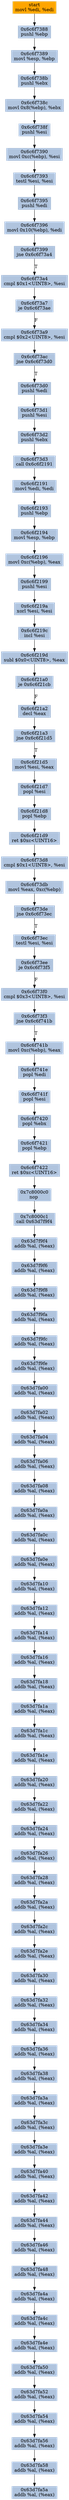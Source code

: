 digraph G {
node[shape=rectangle,style=filled,fillcolor=lightsteelblue,color=lightsteelblue]
bgcolor="transparent"
a0x6c6f7386movl_edi_edi[label="start\nmovl %edi, %edi",color="lightgrey",fillcolor="orange"];
a0x6c6f7388pushl_ebp[label="0x6c6f7388\npushl %ebp"];
a0x6c6f7389movl_esp_ebp[label="0x6c6f7389\nmovl %esp, %ebp"];
a0x6c6f738bpushl_ebx[label="0x6c6f738b\npushl %ebx"];
a0x6c6f738cmovl_0x8ebp__ebx[label="0x6c6f738c\nmovl 0x8(%ebp), %ebx"];
a0x6c6f738fpushl_esi[label="0x6c6f738f\npushl %esi"];
a0x6c6f7390movl_0xcebp__esi[label="0x6c6f7390\nmovl 0xc(%ebp), %esi"];
a0x6c6f7393testl_esi_esi[label="0x6c6f7393\ntestl %esi, %esi"];
a0x6c6f7395pushl_edi[label="0x6c6f7395\npushl %edi"];
a0x6c6f7396movl_0x10ebp__edi[label="0x6c6f7396\nmovl 0x10(%ebp), %edi"];
a0x6c6f7399jne_0x6c6f73a4[label="0x6c6f7399\njne 0x6c6f73a4"];
a0x6c6f73a4cmpl_0x1UINT8_esi[label="0x6c6f73a4\ncmpl $0x1<UINT8>, %esi"];
a0x6c6f73a7je_0x6c6f73ae[label="0x6c6f73a7\nje 0x6c6f73ae"];
a0x6c6f73a9cmpl_0x2UINT8_esi[label="0x6c6f73a9\ncmpl $0x2<UINT8>, %esi"];
a0x6c6f73acjne_0x6c6f73d0[label="0x6c6f73ac\njne 0x6c6f73d0"];
a0x6c6f73d0pushl_edi[label="0x6c6f73d0\npushl %edi"];
a0x6c6f73d1pushl_esi[label="0x6c6f73d1\npushl %esi"];
a0x6c6f73d2pushl_ebx[label="0x6c6f73d2\npushl %ebx"];
a0x6c6f73d3call_0x6c6f2191[label="0x6c6f73d3\ncall 0x6c6f2191"];
a0x6c6f2191movl_edi_edi[label="0x6c6f2191\nmovl %edi, %edi"];
a0x6c6f2193pushl_ebp[label="0x6c6f2193\npushl %ebp"];
a0x6c6f2194movl_esp_ebp[label="0x6c6f2194\nmovl %esp, %ebp"];
a0x6c6f2196movl_0xcebp__eax[label="0x6c6f2196\nmovl 0xc(%ebp), %eax"];
a0x6c6f2199pushl_esi[label="0x6c6f2199\npushl %esi"];
a0x6c6f219axorl_esi_esi[label="0x6c6f219a\nxorl %esi, %esi"];
a0x6c6f219cincl_esi[label="0x6c6f219c\nincl %esi"];
a0x6c6f219dsubl_0x0UINT8_eax[label="0x6c6f219d\nsubl $0x0<UINT8>, %eax"];
a0x6c6f21a0je_0x6c6f21cb[label="0x6c6f21a0\nje 0x6c6f21cb"];
a0x6c6f21a2decl_eax[label="0x6c6f21a2\ndecl %eax"];
a0x6c6f21a3jne_0x6c6f21d5[label="0x6c6f21a3\njne 0x6c6f21d5"];
a0x6c6f21d5movl_esi_eax[label="0x6c6f21d5\nmovl %esi, %eax"];
a0x6c6f21d7popl_esi[label="0x6c6f21d7\npopl %esi"];
a0x6c6f21d8popl_ebp[label="0x6c6f21d8\npopl %ebp"];
a0x6c6f21d9ret_0xcUINT16[label="0x6c6f21d9\nret $0xc<UINT16>"];
a0x6c6f73d8cmpl_0x1UINT8_esi[label="0x6c6f73d8\ncmpl $0x1<UINT8>, %esi"];
a0x6c6f73dbmovl_eax_0xcebp_[label="0x6c6f73db\nmovl %eax, 0xc(%ebp)"];
a0x6c6f73dejne_0x6c6f73ec[label="0x6c6f73de\njne 0x6c6f73ec"];
a0x6c6f73ectestl_esi_esi[label="0x6c6f73ec\ntestl %esi, %esi"];
a0x6c6f73eeje_0x6c6f73f5[label="0x6c6f73ee\nje 0x6c6f73f5"];
a0x6c6f73f0cmpl_0x3UINT8_esi[label="0x6c6f73f0\ncmpl $0x3<UINT8>, %esi"];
a0x6c6f73f3jne_0x6c6f741b[label="0x6c6f73f3\njne 0x6c6f741b"];
a0x6c6f741bmovl_0xcebp__eax[label="0x6c6f741b\nmovl 0xc(%ebp), %eax"];
a0x6c6f741epopl_edi[label="0x6c6f741e\npopl %edi"];
a0x6c6f741fpopl_esi[label="0x6c6f741f\npopl %esi"];
a0x6c6f7420popl_ebx[label="0x6c6f7420\npopl %ebx"];
a0x6c6f7421popl_ebp[label="0x6c6f7421\npopl %ebp"];
a0x6c6f7422ret_0xcUINT16[label="0x6c6f7422\nret $0xc<UINT16>"];
a0x7c8000c0nop_[label="0x7c8000c0\nnop "];
a0x7c8000c1call_0x63d7f9f4[label="0x7c8000c1\ncall 0x63d7f9f4"];
a0x63d7f9f4addb_al_eax_[label="0x63d7f9f4\naddb %al, (%eax)"];
a0x63d7f9f6addb_al_eax_[label="0x63d7f9f6\naddb %al, (%eax)"];
a0x63d7f9f8addb_al_eax_[label="0x63d7f9f8\naddb %al, (%eax)"];
a0x63d7f9faaddb_al_eax_[label="0x63d7f9fa\naddb %al, (%eax)"];
a0x63d7f9fcaddb_al_eax_[label="0x63d7f9fc\naddb %al, (%eax)"];
a0x63d7f9feaddb_al_eax_[label="0x63d7f9fe\naddb %al, (%eax)"];
a0x63d7fa00addb_al_eax_[label="0x63d7fa00\naddb %al, (%eax)"];
a0x63d7fa02addb_al_eax_[label="0x63d7fa02\naddb %al, (%eax)"];
a0x63d7fa04addb_al_eax_[label="0x63d7fa04\naddb %al, (%eax)"];
a0x63d7fa06addb_al_eax_[label="0x63d7fa06\naddb %al, (%eax)"];
a0x63d7fa08addb_al_eax_[label="0x63d7fa08\naddb %al, (%eax)"];
a0x63d7fa0aaddb_al_eax_[label="0x63d7fa0a\naddb %al, (%eax)"];
a0x63d7fa0caddb_al_eax_[label="0x63d7fa0c\naddb %al, (%eax)"];
a0x63d7fa0eaddb_al_eax_[label="0x63d7fa0e\naddb %al, (%eax)"];
a0x63d7fa10addb_al_eax_[label="0x63d7fa10\naddb %al, (%eax)"];
a0x63d7fa12addb_al_eax_[label="0x63d7fa12\naddb %al, (%eax)"];
a0x63d7fa14addb_al_eax_[label="0x63d7fa14\naddb %al, (%eax)"];
a0x63d7fa16addb_al_eax_[label="0x63d7fa16\naddb %al, (%eax)"];
a0x63d7fa18addb_al_eax_[label="0x63d7fa18\naddb %al, (%eax)"];
a0x63d7fa1aaddb_al_eax_[label="0x63d7fa1a\naddb %al, (%eax)"];
a0x63d7fa1caddb_al_eax_[label="0x63d7fa1c\naddb %al, (%eax)"];
a0x63d7fa1eaddb_al_eax_[label="0x63d7fa1e\naddb %al, (%eax)"];
a0x63d7fa20addb_al_eax_[label="0x63d7fa20\naddb %al, (%eax)"];
a0x63d7fa22addb_al_eax_[label="0x63d7fa22\naddb %al, (%eax)"];
a0x63d7fa24addb_al_eax_[label="0x63d7fa24\naddb %al, (%eax)"];
a0x63d7fa26addb_al_eax_[label="0x63d7fa26\naddb %al, (%eax)"];
a0x63d7fa28addb_al_eax_[label="0x63d7fa28\naddb %al, (%eax)"];
a0x63d7fa2aaddb_al_eax_[label="0x63d7fa2a\naddb %al, (%eax)"];
a0x63d7fa2caddb_al_eax_[label="0x63d7fa2c\naddb %al, (%eax)"];
a0x63d7fa2eaddb_al_eax_[label="0x63d7fa2e\naddb %al, (%eax)"];
a0x63d7fa30addb_al_eax_[label="0x63d7fa30\naddb %al, (%eax)"];
a0x63d7fa32addb_al_eax_[label="0x63d7fa32\naddb %al, (%eax)"];
a0x63d7fa34addb_al_eax_[label="0x63d7fa34\naddb %al, (%eax)"];
a0x63d7fa36addb_al_eax_[label="0x63d7fa36\naddb %al, (%eax)"];
a0x63d7fa38addb_al_eax_[label="0x63d7fa38\naddb %al, (%eax)"];
a0x63d7fa3aaddb_al_eax_[label="0x63d7fa3a\naddb %al, (%eax)"];
a0x63d7fa3caddb_al_eax_[label="0x63d7fa3c\naddb %al, (%eax)"];
a0x63d7fa3eaddb_al_eax_[label="0x63d7fa3e\naddb %al, (%eax)"];
a0x63d7fa40addb_al_eax_[label="0x63d7fa40\naddb %al, (%eax)"];
a0x63d7fa42addb_al_eax_[label="0x63d7fa42\naddb %al, (%eax)"];
a0x63d7fa44addb_al_eax_[label="0x63d7fa44\naddb %al, (%eax)"];
a0x63d7fa46addb_al_eax_[label="0x63d7fa46\naddb %al, (%eax)"];
a0x63d7fa48addb_al_eax_[label="0x63d7fa48\naddb %al, (%eax)"];
a0x63d7fa4aaddb_al_eax_[label="0x63d7fa4a\naddb %al, (%eax)"];
a0x63d7fa4caddb_al_eax_[label="0x63d7fa4c\naddb %al, (%eax)"];
a0x63d7fa4eaddb_al_eax_[label="0x63d7fa4e\naddb %al, (%eax)"];
a0x63d7fa50addb_al_eax_[label="0x63d7fa50\naddb %al, (%eax)"];
a0x63d7fa52addb_al_eax_[label="0x63d7fa52\naddb %al, (%eax)"];
a0x63d7fa54addb_al_eax_[label="0x63d7fa54\naddb %al, (%eax)"];
a0x63d7fa56addb_al_eax_[label="0x63d7fa56\naddb %al, (%eax)"];
a0x63d7fa58addb_al_eax_[label="0x63d7fa58\naddb %al, (%eax)"];
a0x63d7fa5aaddb_al_eax_[label="0x63d7fa5a\naddb %al, (%eax)"];
a0x6c6f7386movl_edi_edi -> a0x6c6f7388pushl_ebp [color="#000000"];
a0x6c6f7388pushl_ebp -> a0x6c6f7389movl_esp_ebp [color="#000000"];
a0x6c6f7389movl_esp_ebp -> a0x6c6f738bpushl_ebx [color="#000000"];
a0x6c6f738bpushl_ebx -> a0x6c6f738cmovl_0x8ebp__ebx [color="#000000"];
a0x6c6f738cmovl_0x8ebp__ebx -> a0x6c6f738fpushl_esi [color="#000000"];
a0x6c6f738fpushl_esi -> a0x6c6f7390movl_0xcebp__esi [color="#000000"];
a0x6c6f7390movl_0xcebp__esi -> a0x6c6f7393testl_esi_esi [color="#000000"];
a0x6c6f7393testl_esi_esi -> a0x6c6f7395pushl_edi [color="#000000"];
a0x6c6f7395pushl_edi -> a0x6c6f7396movl_0x10ebp__edi [color="#000000"];
a0x6c6f7396movl_0x10ebp__edi -> a0x6c6f7399jne_0x6c6f73a4 [color="#000000"];
a0x6c6f7399jne_0x6c6f73a4 -> a0x6c6f73a4cmpl_0x1UINT8_esi [color="#000000",label="T"];
a0x6c6f73a4cmpl_0x1UINT8_esi -> a0x6c6f73a7je_0x6c6f73ae [color="#000000"];
a0x6c6f73a7je_0x6c6f73ae -> a0x6c6f73a9cmpl_0x2UINT8_esi [color="#000000",label="F"];
a0x6c6f73a9cmpl_0x2UINT8_esi -> a0x6c6f73acjne_0x6c6f73d0 [color="#000000"];
a0x6c6f73acjne_0x6c6f73d0 -> a0x6c6f73d0pushl_edi [color="#000000",label="T"];
a0x6c6f73d0pushl_edi -> a0x6c6f73d1pushl_esi [color="#000000"];
a0x6c6f73d1pushl_esi -> a0x6c6f73d2pushl_ebx [color="#000000"];
a0x6c6f73d2pushl_ebx -> a0x6c6f73d3call_0x6c6f2191 [color="#000000"];
a0x6c6f73d3call_0x6c6f2191 -> a0x6c6f2191movl_edi_edi [color="#000000"];
a0x6c6f2191movl_edi_edi -> a0x6c6f2193pushl_ebp [color="#000000"];
a0x6c6f2193pushl_ebp -> a0x6c6f2194movl_esp_ebp [color="#000000"];
a0x6c6f2194movl_esp_ebp -> a0x6c6f2196movl_0xcebp__eax [color="#000000"];
a0x6c6f2196movl_0xcebp__eax -> a0x6c6f2199pushl_esi [color="#000000"];
a0x6c6f2199pushl_esi -> a0x6c6f219axorl_esi_esi [color="#000000"];
a0x6c6f219axorl_esi_esi -> a0x6c6f219cincl_esi [color="#000000"];
a0x6c6f219cincl_esi -> a0x6c6f219dsubl_0x0UINT8_eax [color="#000000"];
a0x6c6f219dsubl_0x0UINT8_eax -> a0x6c6f21a0je_0x6c6f21cb [color="#000000"];
a0x6c6f21a0je_0x6c6f21cb -> a0x6c6f21a2decl_eax [color="#000000",label="F"];
a0x6c6f21a2decl_eax -> a0x6c6f21a3jne_0x6c6f21d5 [color="#000000"];
a0x6c6f21a3jne_0x6c6f21d5 -> a0x6c6f21d5movl_esi_eax [color="#000000",label="T"];
a0x6c6f21d5movl_esi_eax -> a0x6c6f21d7popl_esi [color="#000000"];
a0x6c6f21d7popl_esi -> a0x6c6f21d8popl_ebp [color="#000000"];
a0x6c6f21d8popl_ebp -> a0x6c6f21d9ret_0xcUINT16 [color="#000000"];
a0x6c6f21d9ret_0xcUINT16 -> a0x6c6f73d8cmpl_0x1UINT8_esi [color="#000000"];
a0x6c6f73d8cmpl_0x1UINT8_esi -> a0x6c6f73dbmovl_eax_0xcebp_ [color="#000000"];
a0x6c6f73dbmovl_eax_0xcebp_ -> a0x6c6f73dejne_0x6c6f73ec [color="#000000"];
a0x6c6f73dejne_0x6c6f73ec -> a0x6c6f73ectestl_esi_esi [color="#000000",label="T"];
a0x6c6f73ectestl_esi_esi -> a0x6c6f73eeje_0x6c6f73f5 [color="#000000"];
a0x6c6f73eeje_0x6c6f73f5 -> a0x6c6f73f0cmpl_0x3UINT8_esi [color="#000000",label="F"];
a0x6c6f73f0cmpl_0x3UINT8_esi -> a0x6c6f73f3jne_0x6c6f741b [color="#000000"];
a0x6c6f73f3jne_0x6c6f741b -> a0x6c6f741bmovl_0xcebp__eax [color="#000000",label="T"];
a0x6c6f741bmovl_0xcebp__eax -> a0x6c6f741epopl_edi [color="#000000"];
a0x6c6f741epopl_edi -> a0x6c6f741fpopl_esi [color="#000000"];
a0x6c6f741fpopl_esi -> a0x6c6f7420popl_ebx [color="#000000"];
a0x6c6f7420popl_ebx -> a0x6c6f7421popl_ebp [color="#000000"];
a0x6c6f7421popl_ebp -> a0x6c6f7422ret_0xcUINT16 [color="#000000"];
a0x6c6f7422ret_0xcUINT16 -> a0x7c8000c0nop_ [color="#000000"];
a0x7c8000c0nop_ -> a0x7c8000c1call_0x63d7f9f4 [color="#000000"];
a0x7c8000c1call_0x63d7f9f4 -> a0x63d7f9f4addb_al_eax_ [color="#000000"];
a0x63d7f9f4addb_al_eax_ -> a0x63d7f9f6addb_al_eax_ [color="#000000"];
a0x63d7f9f6addb_al_eax_ -> a0x63d7f9f8addb_al_eax_ [color="#000000"];
a0x63d7f9f8addb_al_eax_ -> a0x63d7f9faaddb_al_eax_ [color="#000000"];
a0x63d7f9faaddb_al_eax_ -> a0x63d7f9fcaddb_al_eax_ [color="#000000"];
a0x63d7f9fcaddb_al_eax_ -> a0x63d7f9feaddb_al_eax_ [color="#000000"];
a0x63d7f9feaddb_al_eax_ -> a0x63d7fa00addb_al_eax_ [color="#000000"];
a0x63d7fa00addb_al_eax_ -> a0x63d7fa02addb_al_eax_ [color="#000000"];
a0x63d7fa02addb_al_eax_ -> a0x63d7fa04addb_al_eax_ [color="#000000"];
a0x63d7fa04addb_al_eax_ -> a0x63d7fa06addb_al_eax_ [color="#000000"];
a0x63d7fa06addb_al_eax_ -> a0x63d7fa08addb_al_eax_ [color="#000000"];
a0x63d7fa08addb_al_eax_ -> a0x63d7fa0aaddb_al_eax_ [color="#000000"];
a0x63d7fa0aaddb_al_eax_ -> a0x63d7fa0caddb_al_eax_ [color="#000000"];
a0x63d7fa0caddb_al_eax_ -> a0x63d7fa0eaddb_al_eax_ [color="#000000"];
a0x63d7fa0eaddb_al_eax_ -> a0x63d7fa10addb_al_eax_ [color="#000000"];
a0x63d7fa10addb_al_eax_ -> a0x63d7fa12addb_al_eax_ [color="#000000"];
a0x63d7fa12addb_al_eax_ -> a0x63d7fa14addb_al_eax_ [color="#000000"];
a0x63d7fa14addb_al_eax_ -> a0x63d7fa16addb_al_eax_ [color="#000000"];
a0x63d7fa16addb_al_eax_ -> a0x63d7fa18addb_al_eax_ [color="#000000"];
a0x63d7fa18addb_al_eax_ -> a0x63d7fa1aaddb_al_eax_ [color="#000000"];
a0x63d7fa1aaddb_al_eax_ -> a0x63d7fa1caddb_al_eax_ [color="#000000"];
a0x63d7fa1caddb_al_eax_ -> a0x63d7fa1eaddb_al_eax_ [color="#000000"];
a0x63d7fa1eaddb_al_eax_ -> a0x63d7fa20addb_al_eax_ [color="#000000"];
a0x63d7fa20addb_al_eax_ -> a0x63d7fa22addb_al_eax_ [color="#000000"];
a0x63d7fa22addb_al_eax_ -> a0x63d7fa24addb_al_eax_ [color="#000000"];
a0x63d7fa24addb_al_eax_ -> a0x63d7fa26addb_al_eax_ [color="#000000"];
a0x63d7fa26addb_al_eax_ -> a0x63d7fa28addb_al_eax_ [color="#000000"];
a0x63d7fa28addb_al_eax_ -> a0x63d7fa2aaddb_al_eax_ [color="#000000"];
a0x63d7fa2aaddb_al_eax_ -> a0x63d7fa2caddb_al_eax_ [color="#000000"];
a0x63d7fa2caddb_al_eax_ -> a0x63d7fa2eaddb_al_eax_ [color="#000000"];
a0x63d7fa2eaddb_al_eax_ -> a0x63d7fa30addb_al_eax_ [color="#000000"];
a0x63d7fa30addb_al_eax_ -> a0x63d7fa32addb_al_eax_ [color="#000000"];
a0x63d7fa32addb_al_eax_ -> a0x63d7fa34addb_al_eax_ [color="#000000"];
a0x63d7fa34addb_al_eax_ -> a0x63d7fa36addb_al_eax_ [color="#000000"];
a0x63d7fa36addb_al_eax_ -> a0x63d7fa38addb_al_eax_ [color="#000000"];
a0x63d7fa38addb_al_eax_ -> a0x63d7fa3aaddb_al_eax_ [color="#000000"];
a0x63d7fa3aaddb_al_eax_ -> a0x63d7fa3caddb_al_eax_ [color="#000000"];
a0x63d7fa3caddb_al_eax_ -> a0x63d7fa3eaddb_al_eax_ [color="#000000"];
a0x63d7fa3eaddb_al_eax_ -> a0x63d7fa40addb_al_eax_ [color="#000000"];
a0x63d7fa40addb_al_eax_ -> a0x63d7fa42addb_al_eax_ [color="#000000"];
a0x63d7fa42addb_al_eax_ -> a0x63d7fa44addb_al_eax_ [color="#000000"];
a0x63d7fa44addb_al_eax_ -> a0x63d7fa46addb_al_eax_ [color="#000000"];
a0x63d7fa46addb_al_eax_ -> a0x63d7fa48addb_al_eax_ [color="#000000"];
a0x63d7fa48addb_al_eax_ -> a0x63d7fa4aaddb_al_eax_ [color="#000000"];
a0x63d7fa4aaddb_al_eax_ -> a0x63d7fa4caddb_al_eax_ [color="#000000"];
a0x63d7fa4caddb_al_eax_ -> a0x63d7fa4eaddb_al_eax_ [color="#000000"];
a0x63d7fa4eaddb_al_eax_ -> a0x63d7fa50addb_al_eax_ [color="#000000"];
a0x63d7fa50addb_al_eax_ -> a0x63d7fa52addb_al_eax_ [color="#000000"];
a0x63d7fa52addb_al_eax_ -> a0x63d7fa54addb_al_eax_ [color="#000000"];
a0x63d7fa54addb_al_eax_ -> a0x63d7fa56addb_al_eax_ [color="#000000"];
a0x63d7fa56addb_al_eax_ -> a0x63d7fa58addb_al_eax_ [color="#000000"];
a0x63d7fa58addb_al_eax_ -> a0x63d7fa5aaddb_al_eax_ [color="#000000"];
}
